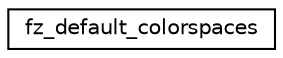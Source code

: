 digraph "Graphical Class Hierarchy"
{
 // LATEX_PDF_SIZE
  edge [fontname="Helvetica",fontsize="10",labelfontname="Helvetica",labelfontsize="10"];
  node [fontname="Helvetica",fontsize="10",shape=record];
  rankdir="LR";
  Node0 [label="fz_default_colorspaces",height=0.2,width=0.4,color="black", fillcolor="white", style="filled",URL="$structfz__default__colorspaces.html",tooltip=" "];
}
